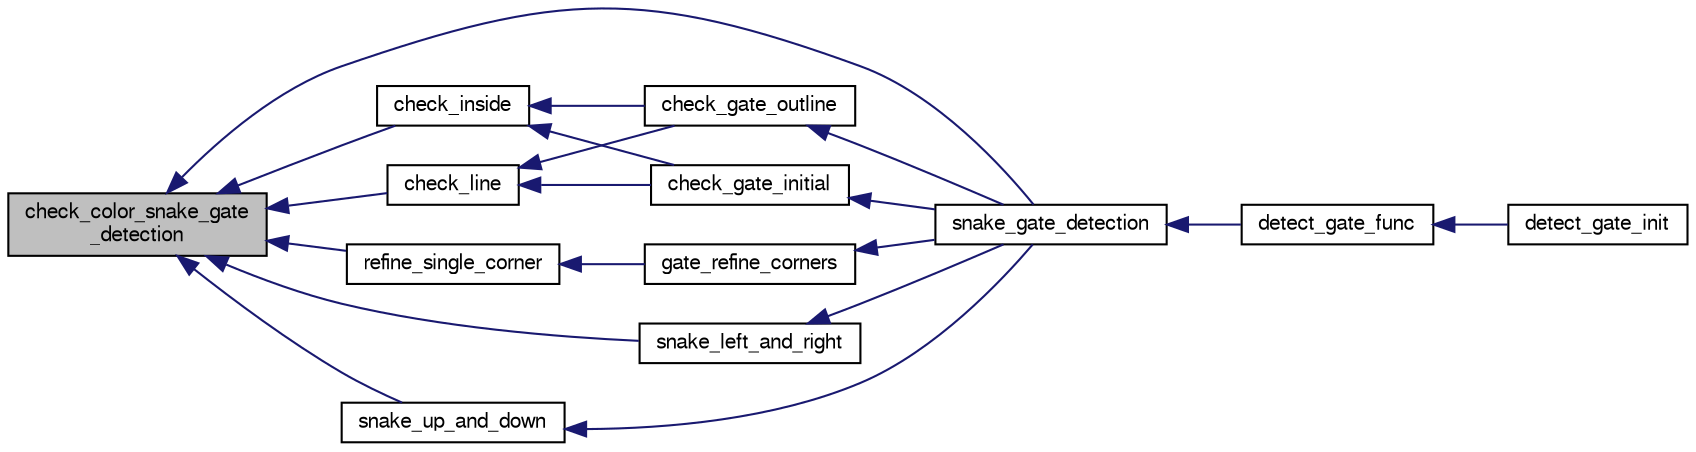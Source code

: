 digraph "check_color_snake_gate_detection"
{
  edge [fontname="FreeSans",fontsize="10",labelfontname="FreeSans",labelfontsize="10"];
  node [fontname="FreeSans",fontsize="10",shape=record];
  rankdir="LR";
  Node1 [label="check_color_snake_gate\l_detection",height=0.2,width=0.4,color="black", fillcolor="grey75", style="filled", fontcolor="black"];
  Node1 -> Node2 [dir="back",color="midnightblue",fontsize="10",style="solid",fontname="FreeSans"];
  Node2 [label="check_inside",height=0.2,width=0.4,color="black", fillcolor="white", style="filled",URL="$snake__gate__detection_8h.html#ad427f2f71b35a1c9cfddeda6016eadbf"];
  Node2 -> Node3 [dir="back",color="midnightblue",fontsize="10",style="solid",fontname="FreeSans"];
  Node3 [label="check_gate_outline",height=0.2,width=0.4,color="black", fillcolor="white", style="filled",URL="$snake__gate__detection_8h.html#ace002ac27557c54636e18910bbf442b8",tooltip="Check only the outline of the gate. "];
  Node3 -> Node4 [dir="back",color="midnightblue",fontsize="10",style="solid",fontname="FreeSans"];
  Node4 [label="snake_gate_detection",height=0.2,width=0.4,color="black", fillcolor="white", style="filled",URL="$snake__gate__detection_8h.html#a6f4b4ad6fe02036ec21c3ad960c041bd",tooltip="Run snake gate detection on an image. "];
  Node4 -> Node5 [dir="back",color="midnightblue",fontsize="10",style="solid",fontname="FreeSans"];
  Node5 [label="detect_gate_func",height=0.2,width=0.4,color="black", fillcolor="white", style="filled",URL="$detect__gate_8c.html#a33f5e6c0b684ec61feb65db935e01ff9"];
  Node5 -> Node6 [dir="back",color="midnightblue",fontsize="10",style="solid",fontname="FreeSans"];
  Node6 [label="detect_gate_init",height=0.2,width=0.4,color="black", fillcolor="white", style="filled",URL="$detect__gate_8h.html#afad85937ed43b1d2963bec59f0031ec1"];
  Node2 -> Node7 [dir="back",color="midnightblue",fontsize="10",style="solid",fontname="FreeSans"];
  Node7 [label="check_gate_initial",height=0.2,width=0.4,color="black", fillcolor="white", style="filled",URL="$snake__gate__detection_8h.html#a73abc8b369efb049abd410dc504e441d",tooltip="Check the outline and the center of the gate. "];
  Node7 -> Node4 [dir="back",color="midnightblue",fontsize="10",style="solid",fontname="FreeSans"];
  Node1 -> Node8 [dir="back",color="midnightblue",fontsize="10",style="solid",fontname="FreeSans"];
  Node8 [label="check_line",height=0.2,width=0.4,color="black", fillcolor="white", style="filled",URL="$snake__gate__detection_8h.html#a4fc05622300f85dd1b71353c16923ca6",tooltip="Checks whether points on a line between two 2D-points are of a given color. "];
  Node8 -> Node3 [dir="back",color="midnightblue",fontsize="10",style="solid",fontname="FreeSans"];
  Node8 -> Node7 [dir="back",color="midnightblue",fontsize="10",style="solid",fontname="FreeSans"];
  Node1 -> Node9 [dir="back",color="midnightblue",fontsize="10",style="solid",fontname="FreeSans"];
  Node9 [label="refine_single_corner",height=0.2,width=0.4,color="black", fillcolor="white", style="filled",URL="$snake__gate__detection_8h.html#af769b63bbec582d186cbe93175d6dc8c",tooltip="Refine a single corner, based on the color around the coordinate. "];
  Node9 -> Node10 [dir="back",color="midnightblue",fontsize="10",style="solid",fontname="FreeSans"];
  Node10 [label="gate_refine_corners",height=0.2,width=0.4,color="black", fillcolor="white", style="filled",URL="$snake__gate__detection_8h.html#a2a3da4e9600e16e13b490769b3374ffa",tooltip="Refine the four corners of the gate, based on the color around the supposed corner locations..."];
  Node10 -> Node4 [dir="back",color="midnightblue",fontsize="10",style="solid",fontname="FreeSans"];
  Node1 -> Node4 [dir="back",color="midnightblue",fontsize="10",style="solid",fontname="FreeSans"];
  Node1 -> Node11 [dir="back",color="midnightblue",fontsize="10",style="solid",fontname="FreeSans"];
  Node11 [label="snake_left_and_right",height=0.2,width=0.4,color="black", fillcolor="white", style="filled",URL="$snake__gate__detection_8h.html#aef693c11bfcfa77faaaefba6304e4308",tooltip="The actual snaking. "];
  Node11 -> Node4 [dir="back",color="midnightblue",fontsize="10",style="solid",fontname="FreeSans"];
  Node1 -> Node12 [dir="back",color="midnightblue",fontsize="10",style="solid",fontname="FreeSans"];
  Node12 [label="snake_up_and_down",height=0.2,width=0.4,color="black", fillcolor="white", style="filled",URL="$snake__gate__detection_8h.html#ac1ed4c7026af2f6090d0098ea9276559",tooltip="The actual snaking. "];
  Node12 -> Node4 [dir="back",color="midnightblue",fontsize="10",style="solid",fontname="FreeSans"];
}

